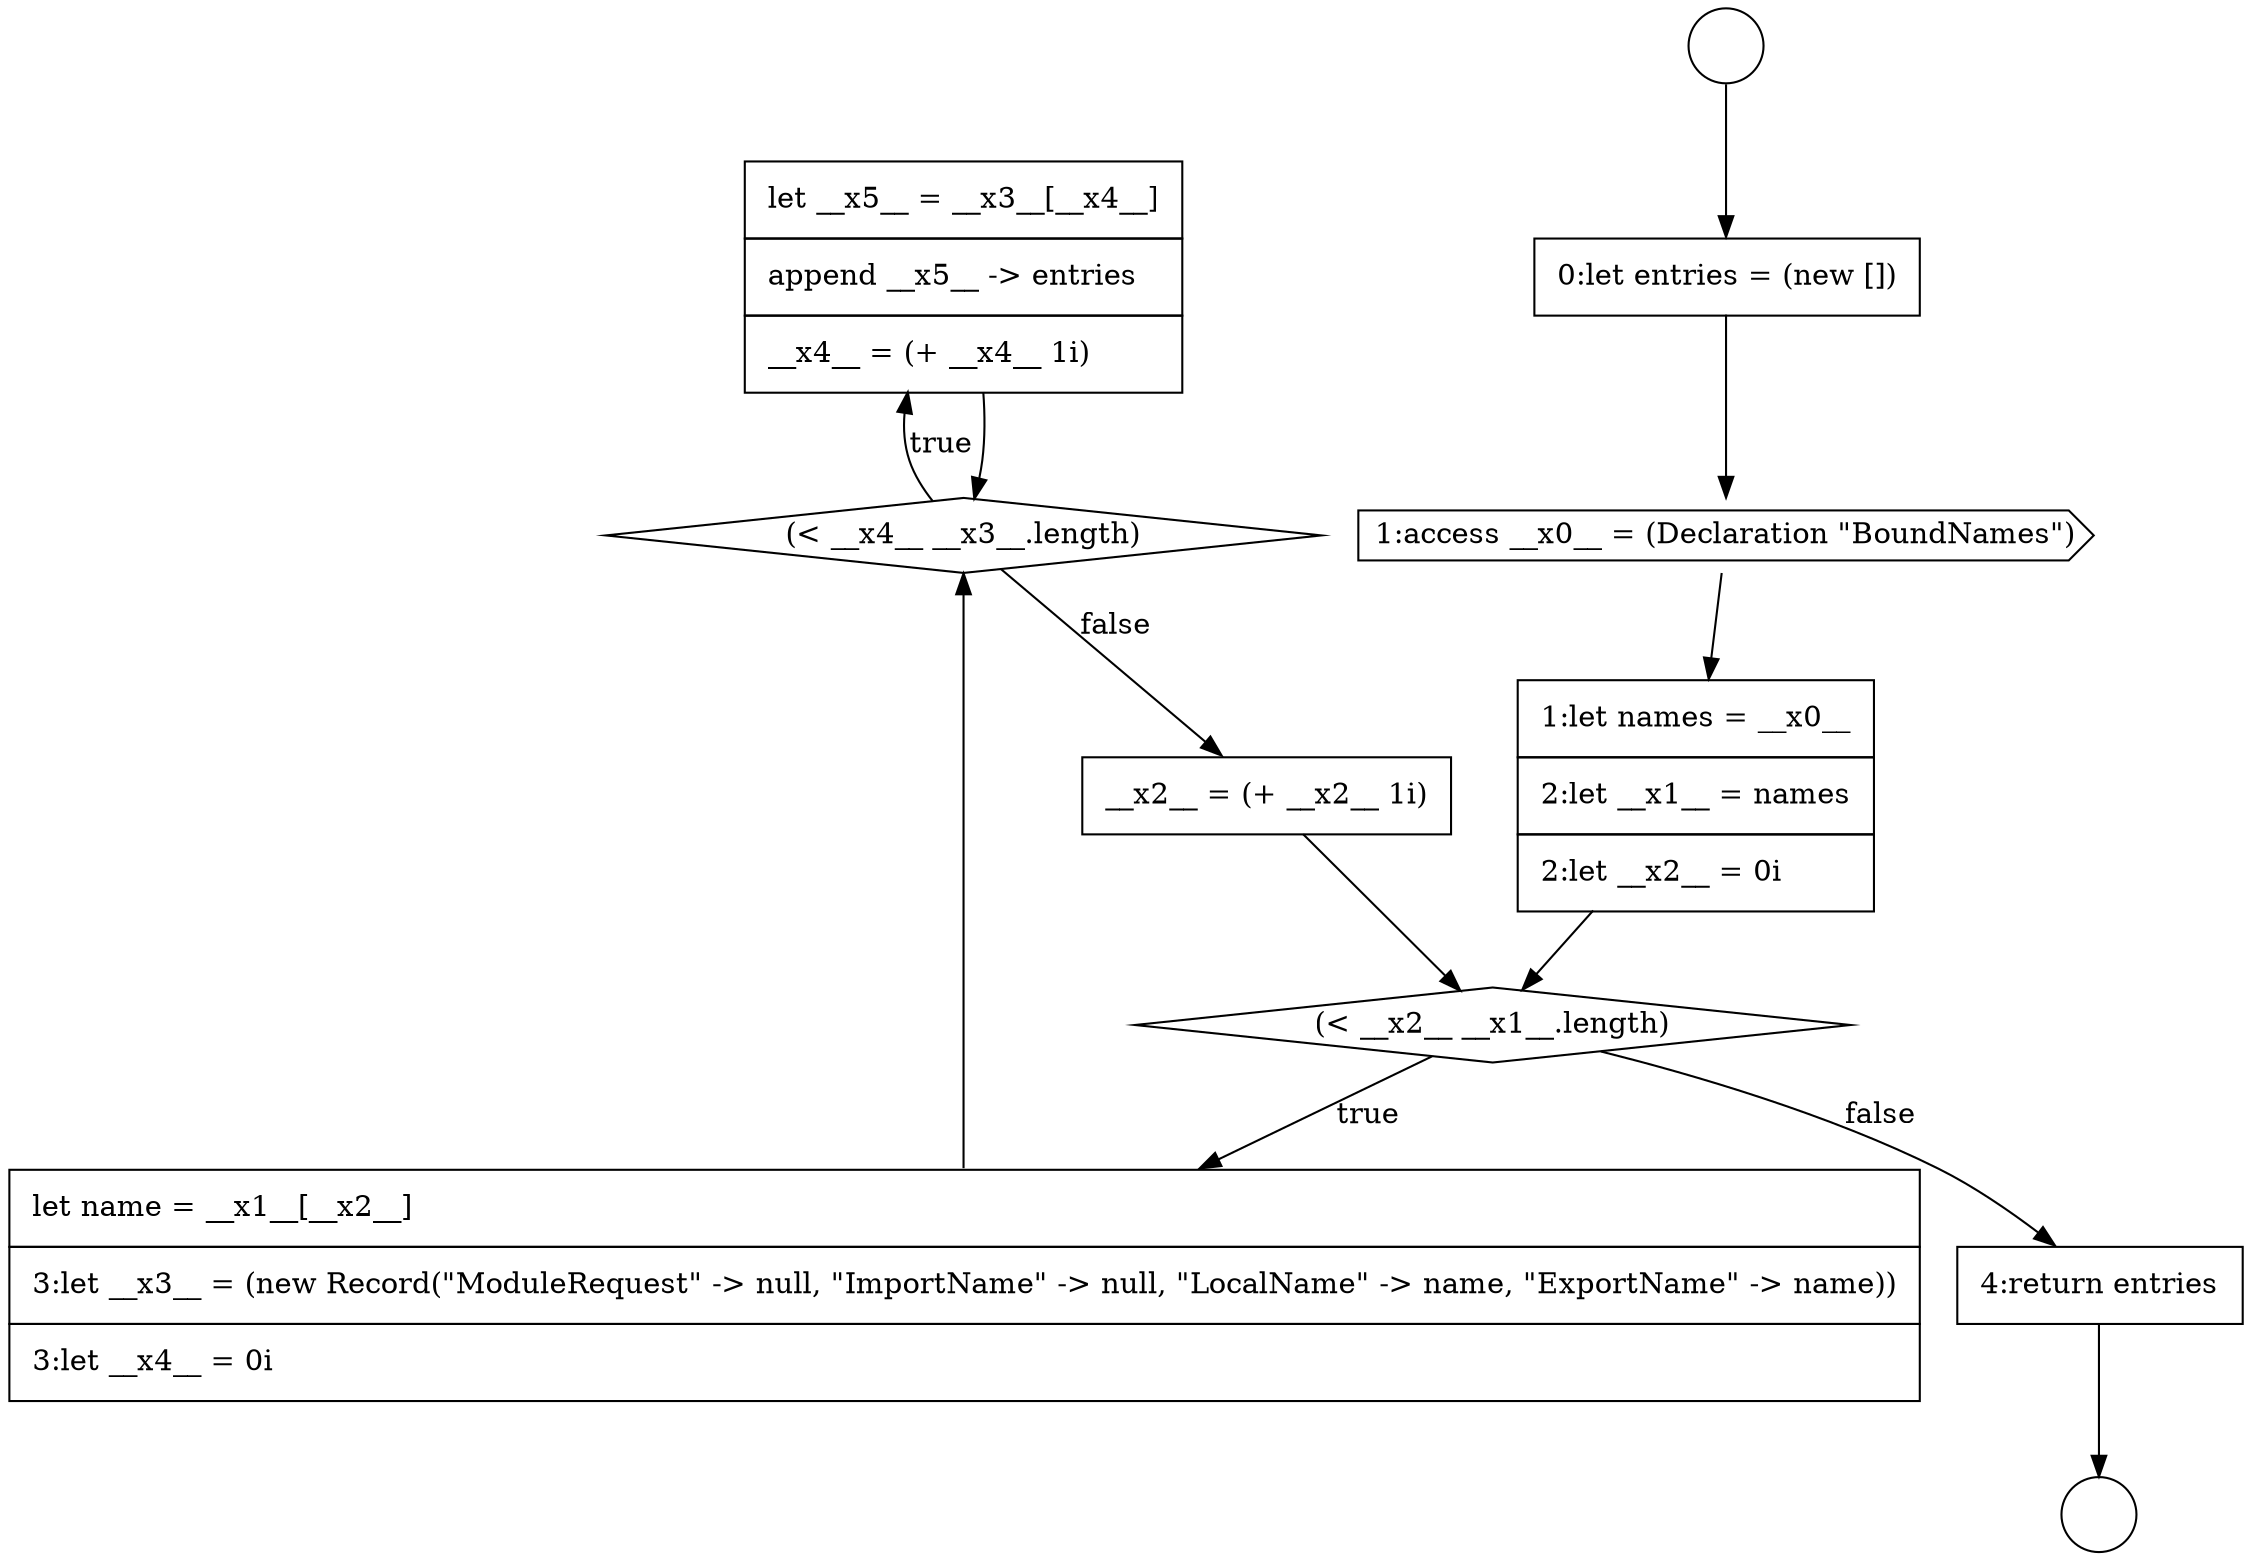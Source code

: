 digraph {
  node9833 [shape=none, margin=0, label=<<font color="black">
    <table border="0" cellborder="1" cellspacing="0" cellpadding="10">
      <tr><td align="left">let __x5__ = __x3__[__x4__]</td></tr>
      <tr><td align="left">append __x5__ -&gt; entries</td></tr>
      <tr><td align="left">__x4__ = (+ __x4__ 1i)</td></tr>
    </table>
  </font>> color="black" fillcolor="white" style=filled]
  node9828 [shape=cds, label=<<font color="black">1:access __x0__ = (Declaration &quot;BoundNames&quot;)</font>> color="black" fillcolor="white" style=filled]
  node9832 [shape=diamond, label=<<font color="black">(&lt; __x4__ __x3__.length)</font>> color="black" fillcolor="white" style=filled]
  node9829 [shape=none, margin=0, label=<<font color="black">
    <table border="0" cellborder="1" cellspacing="0" cellpadding="10">
      <tr><td align="left">1:let names = __x0__</td></tr>
      <tr><td align="left">2:let __x1__ = names</td></tr>
      <tr><td align="left">2:let __x2__ = 0i</td></tr>
    </table>
  </font>> color="black" fillcolor="white" style=filled]
  node9825 [shape=circle label=" " color="black" fillcolor="white" style=filled]
  node9835 [shape=none, margin=0, label=<<font color="black">
    <table border="0" cellborder="1" cellspacing="0" cellpadding="10">
      <tr><td align="left">4:return entries</td></tr>
    </table>
  </font>> color="black" fillcolor="white" style=filled]
  node9830 [shape=diamond, label=<<font color="black">(&lt; __x2__ __x1__.length)</font>> color="black" fillcolor="white" style=filled]
  node9826 [shape=circle label=" " color="black" fillcolor="white" style=filled]
  node9834 [shape=none, margin=0, label=<<font color="black">
    <table border="0" cellborder="1" cellspacing="0" cellpadding="10">
      <tr><td align="left">__x2__ = (+ __x2__ 1i)</td></tr>
    </table>
  </font>> color="black" fillcolor="white" style=filled]
  node9827 [shape=none, margin=0, label=<<font color="black">
    <table border="0" cellborder="1" cellspacing="0" cellpadding="10">
      <tr><td align="left">0:let entries = (new [])</td></tr>
    </table>
  </font>> color="black" fillcolor="white" style=filled]
  node9831 [shape=none, margin=0, label=<<font color="black">
    <table border="0" cellborder="1" cellspacing="0" cellpadding="10">
      <tr><td align="left">let name = __x1__[__x2__]</td></tr>
      <tr><td align="left">3:let __x3__ = (new Record(&quot;ModuleRequest&quot; -&gt; null, &quot;ImportName&quot; -&gt; null, &quot;LocalName&quot; -&gt; name, &quot;ExportName&quot; -&gt; name))</td></tr>
      <tr><td align="left">3:let __x4__ = 0i</td></tr>
    </table>
  </font>> color="black" fillcolor="white" style=filled]
  node9834 -> node9830 [ color="black"]
  node9828 -> node9829 [ color="black"]
  node9831 -> node9832 [ color="black"]
  node9825 -> node9827 [ color="black"]
  node9830 -> node9831 [label=<<font color="black">true</font>> color="black"]
  node9830 -> node9835 [label=<<font color="black">false</font>> color="black"]
  node9829 -> node9830 [ color="black"]
  node9833 -> node9832 [ color="black"]
  node9835 -> node9826 [ color="black"]
  node9832 -> node9833 [label=<<font color="black">true</font>> color="black"]
  node9832 -> node9834 [label=<<font color="black">false</font>> color="black"]
  node9827 -> node9828 [ color="black"]
}
